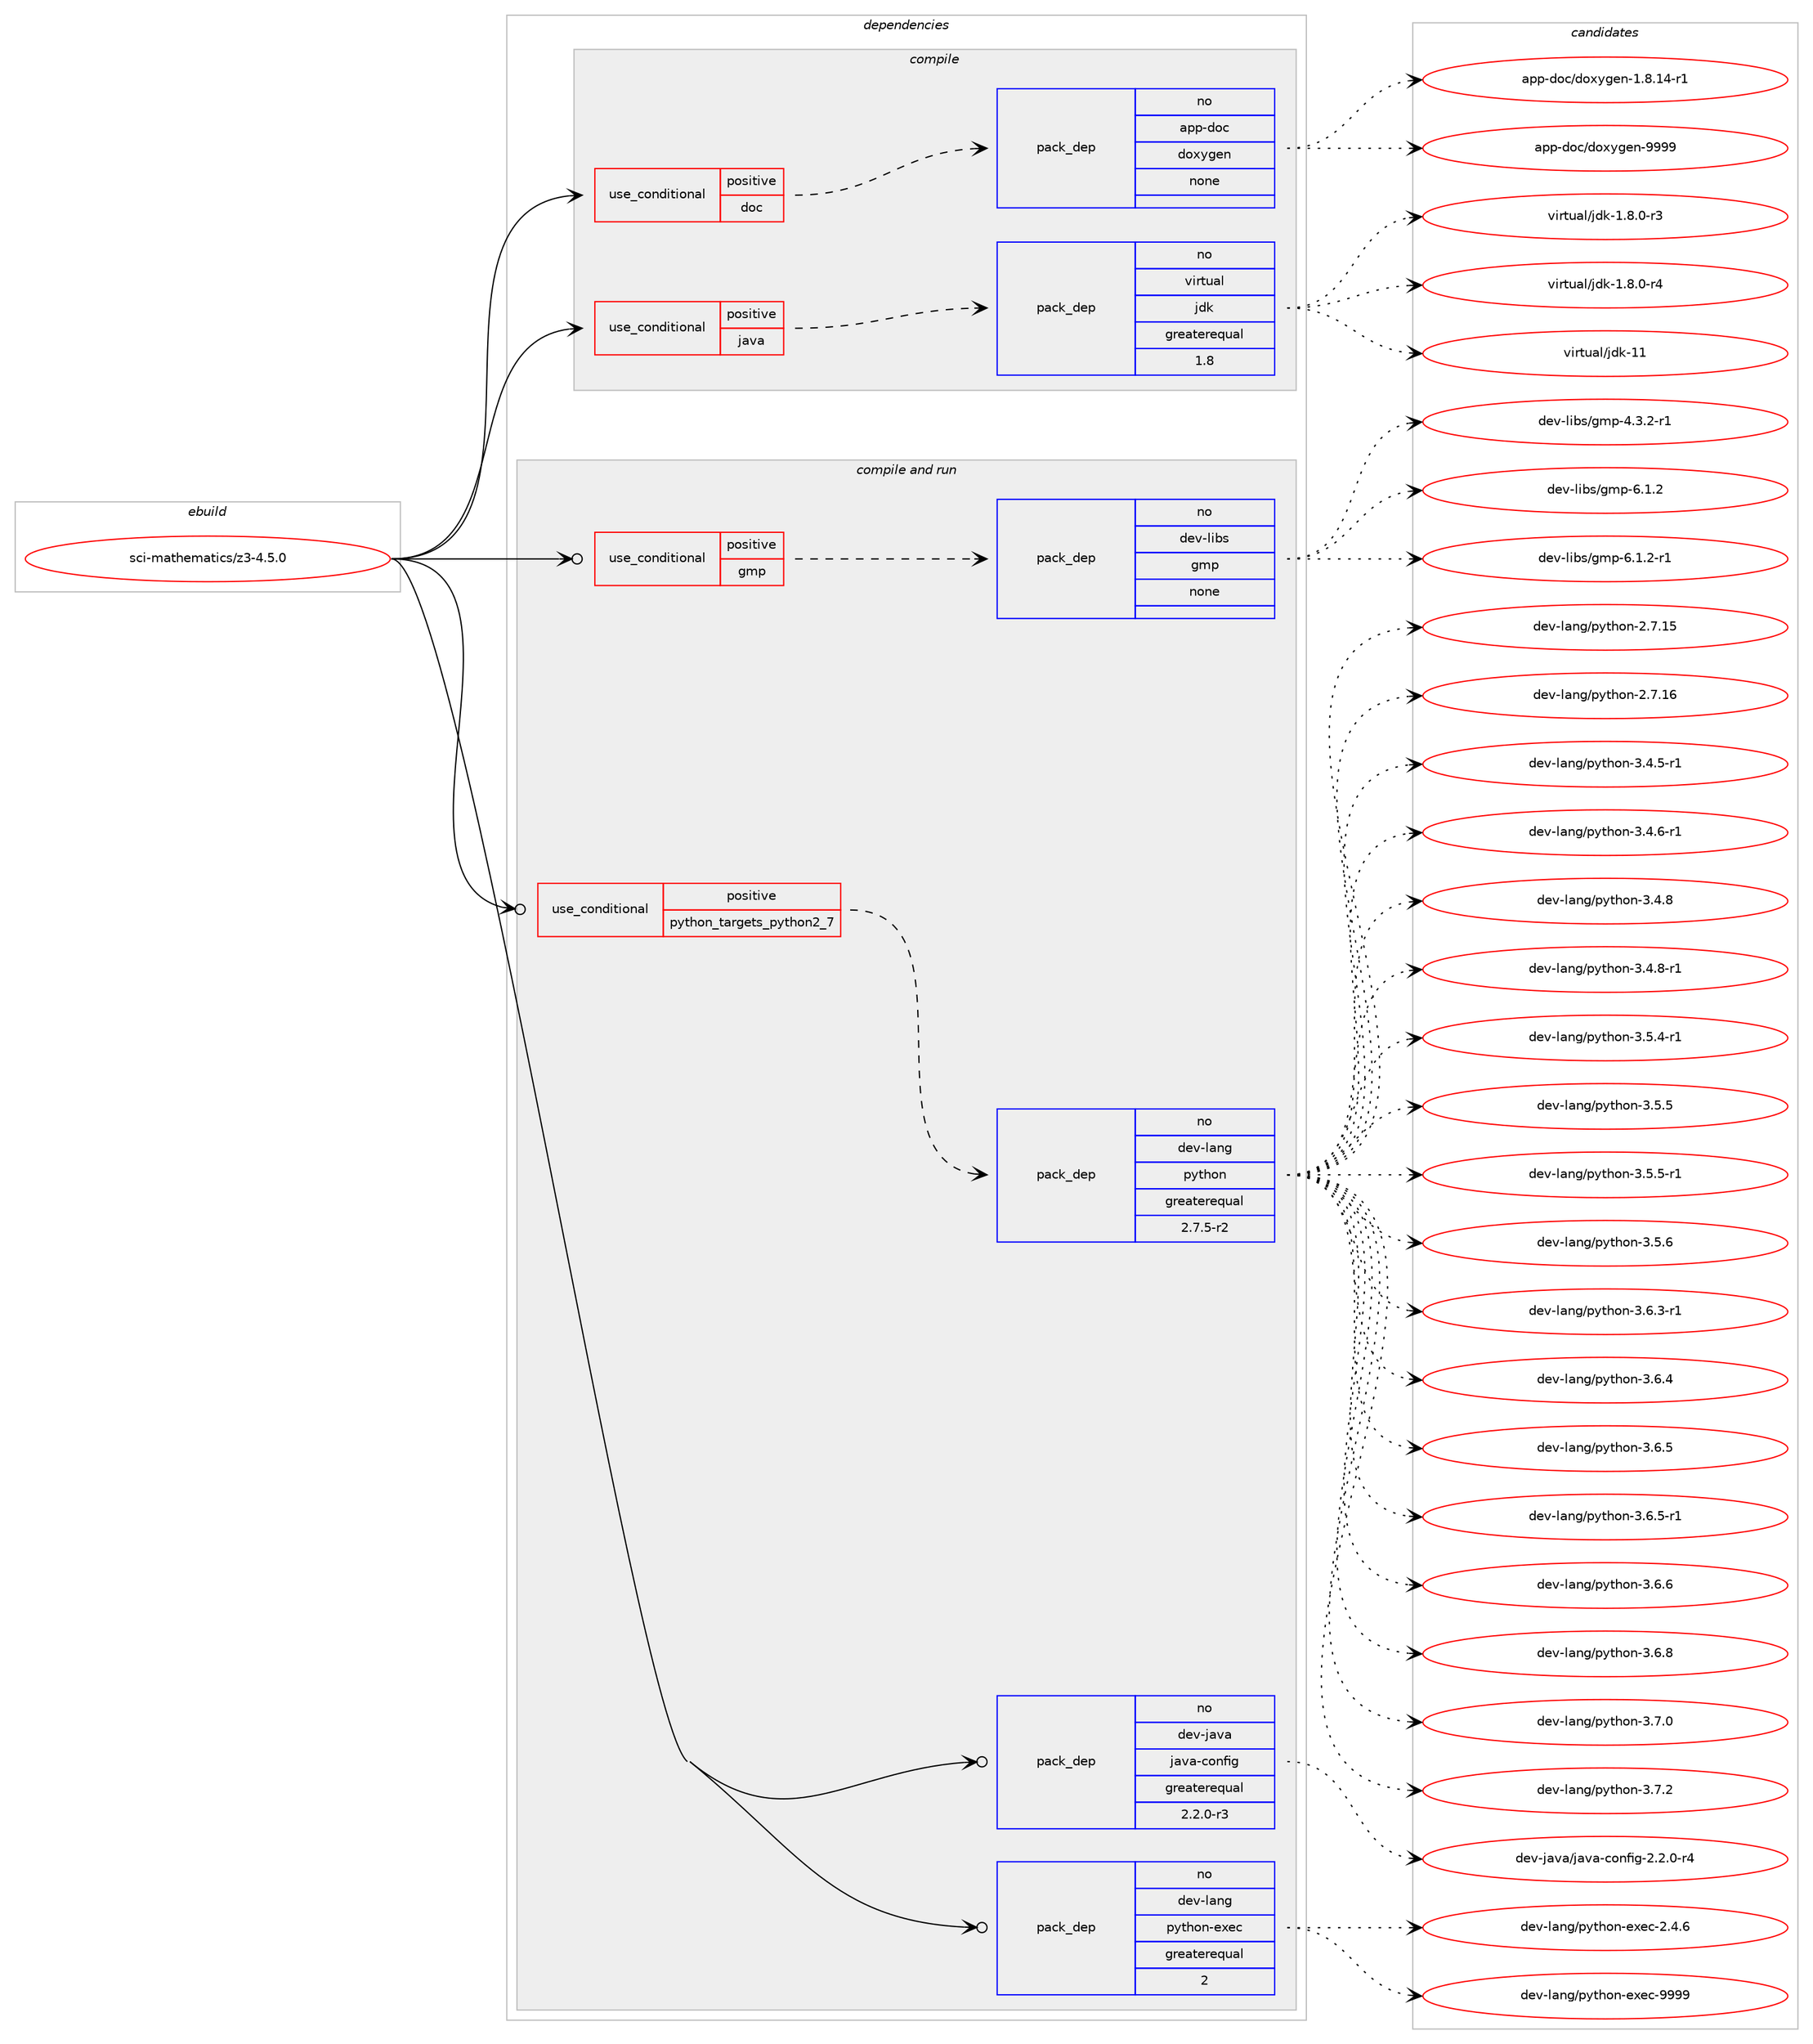 digraph prolog {

# *************
# Graph options
# *************

newrank=true;
concentrate=true;
compound=true;
graph [rankdir=LR,fontname=Helvetica,fontsize=10,ranksep=1.5];#, ranksep=2.5, nodesep=0.2];
edge  [arrowhead=vee];
node  [fontname=Helvetica,fontsize=10];

# **********
# The ebuild
# **********

subgraph cluster_leftcol {
color=gray;
rank=same;
label=<<i>ebuild</i>>;
id [label="sci-mathematics/z3-4.5.0", color=red, width=4, href="../sci-mathematics/z3-4.5.0.svg"];
}

# ****************
# The dependencies
# ****************

subgraph cluster_midcol {
color=gray;
label=<<i>dependencies</i>>;
subgraph cluster_compile {
fillcolor="#eeeeee";
style=filled;
label=<<i>compile</i>>;
subgraph cond454832 {
dependency1699540 [label=<<TABLE BORDER="0" CELLBORDER="1" CELLSPACING="0" CELLPADDING="4"><TR><TD ROWSPAN="3" CELLPADDING="10">use_conditional</TD></TR><TR><TD>positive</TD></TR><TR><TD>doc</TD></TR></TABLE>>, shape=none, color=red];
subgraph pack1216847 {
dependency1699541 [label=<<TABLE BORDER="0" CELLBORDER="1" CELLSPACING="0" CELLPADDING="4" WIDTH="220"><TR><TD ROWSPAN="6" CELLPADDING="30">pack_dep</TD></TR><TR><TD WIDTH="110">no</TD></TR><TR><TD>app-doc</TD></TR><TR><TD>doxygen</TD></TR><TR><TD>none</TD></TR><TR><TD></TD></TR></TABLE>>, shape=none, color=blue];
}
dependency1699540:e -> dependency1699541:w [weight=20,style="dashed",arrowhead="vee"];
}
id:e -> dependency1699540:w [weight=20,style="solid",arrowhead="vee"];
subgraph cond454833 {
dependency1699542 [label=<<TABLE BORDER="0" CELLBORDER="1" CELLSPACING="0" CELLPADDING="4"><TR><TD ROWSPAN="3" CELLPADDING="10">use_conditional</TD></TR><TR><TD>positive</TD></TR><TR><TD>java</TD></TR></TABLE>>, shape=none, color=red];
subgraph pack1216848 {
dependency1699543 [label=<<TABLE BORDER="0" CELLBORDER="1" CELLSPACING="0" CELLPADDING="4" WIDTH="220"><TR><TD ROWSPAN="6" CELLPADDING="30">pack_dep</TD></TR><TR><TD WIDTH="110">no</TD></TR><TR><TD>virtual</TD></TR><TR><TD>jdk</TD></TR><TR><TD>greaterequal</TD></TR><TR><TD>1.8</TD></TR></TABLE>>, shape=none, color=blue];
}
dependency1699542:e -> dependency1699543:w [weight=20,style="dashed",arrowhead="vee"];
}
id:e -> dependency1699542:w [weight=20,style="solid",arrowhead="vee"];
}
subgraph cluster_compileandrun {
fillcolor="#eeeeee";
style=filled;
label=<<i>compile and run</i>>;
subgraph cond454834 {
dependency1699544 [label=<<TABLE BORDER="0" CELLBORDER="1" CELLSPACING="0" CELLPADDING="4"><TR><TD ROWSPAN="3" CELLPADDING="10">use_conditional</TD></TR><TR><TD>positive</TD></TR><TR><TD>gmp</TD></TR></TABLE>>, shape=none, color=red];
subgraph pack1216849 {
dependency1699545 [label=<<TABLE BORDER="0" CELLBORDER="1" CELLSPACING="0" CELLPADDING="4" WIDTH="220"><TR><TD ROWSPAN="6" CELLPADDING="30">pack_dep</TD></TR><TR><TD WIDTH="110">no</TD></TR><TR><TD>dev-libs</TD></TR><TR><TD>gmp</TD></TR><TR><TD>none</TD></TR><TR><TD></TD></TR></TABLE>>, shape=none, color=blue];
}
dependency1699544:e -> dependency1699545:w [weight=20,style="dashed",arrowhead="vee"];
}
id:e -> dependency1699544:w [weight=20,style="solid",arrowhead="odotvee"];
subgraph cond454835 {
dependency1699546 [label=<<TABLE BORDER="0" CELLBORDER="1" CELLSPACING="0" CELLPADDING="4"><TR><TD ROWSPAN="3" CELLPADDING="10">use_conditional</TD></TR><TR><TD>positive</TD></TR><TR><TD>python_targets_python2_7</TD></TR></TABLE>>, shape=none, color=red];
subgraph pack1216850 {
dependency1699547 [label=<<TABLE BORDER="0" CELLBORDER="1" CELLSPACING="0" CELLPADDING="4" WIDTH="220"><TR><TD ROWSPAN="6" CELLPADDING="30">pack_dep</TD></TR><TR><TD WIDTH="110">no</TD></TR><TR><TD>dev-lang</TD></TR><TR><TD>python</TD></TR><TR><TD>greaterequal</TD></TR><TR><TD>2.7.5-r2</TD></TR></TABLE>>, shape=none, color=blue];
}
dependency1699546:e -> dependency1699547:w [weight=20,style="dashed",arrowhead="vee"];
}
id:e -> dependency1699546:w [weight=20,style="solid",arrowhead="odotvee"];
subgraph pack1216851 {
dependency1699548 [label=<<TABLE BORDER="0" CELLBORDER="1" CELLSPACING="0" CELLPADDING="4" WIDTH="220"><TR><TD ROWSPAN="6" CELLPADDING="30">pack_dep</TD></TR><TR><TD WIDTH="110">no</TD></TR><TR><TD>dev-java</TD></TR><TR><TD>java-config</TD></TR><TR><TD>greaterequal</TD></TR><TR><TD>2.2.0-r3</TD></TR></TABLE>>, shape=none, color=blue];
}
id:e -> dependency1699548:w [weight=20,style="solid",arrowhead="odotvee"];
subgraph pack1216852 {
dependency1699549 [label=<<TABLE BORDER="0" CELLBORDER="1" CELLSPACING="0" CELLPADDING="4" WIDTH="220"><TR><TD ROWSPAN="6" CELLPADDING="30">pack_dep</TD></TR><TR><TD WIDTH="110">no</TD></TR><TR><TD>dev-lang</TD></TR><TR><TD>python-exec</TD></TR><TR><TD>greaterequal</TD></TR><TR><TD>2</TD></TR></TABLE>>, shape=none, color=blue];
}
id:e -> dependency1699549:w [weight=20,style="solid",arrowhead="odotvee"];
}
subgraph cluster_run {
fillcolor="#eeeeee";
style=filled;
label=<<i>run</i>>;
}
}

# **************
# The candidates
# **************

subgraph cluster_choices {
rank=same;
color=gray;
label=<<i>candidates</i>>;

subgraph choice1216847 {
color=black;
nodesep=1;
choice97112112451001119947100111120121103101110454946564649524511449 [label="app-doc/doxygen-1.8.14-r1", color=red, width=4,href="../app-doc/doxygen-1.8.14-r1.svg"];
choice971121124510011199471001111201211031011104557575757 [label="app-doc/doxygen-9999", color=red, width=4,href="../app-doc/doxygen-9999.svg"];
dependency1699541:e -> choice97112112451001119947100111120121103101110454946564649524511449:w [style=dotted,weight="100"];
dependency1699541:e -> choice971121124510011199471001111201211031011104557575757:w [style=dotted,weight="100"];
}
subgraph choice1216848 {
color=black;
nodesep=1;
choice11810511411611797108471061001074549465646484511451 [label="virtual/jdk-1.8.0-r3", color=red, width=4,href="../virtual/jdk-1.8.0-r3.svg"];
choice11810511411611797108471061001074549465646484511452 [label="virtual/jdk-1.8.0-r4", color=red, width=4,href="../virtual/jdk-1.8.0-r4.svg"];
choice1181051141161179710847106100107454949 [label="virtual/jdk-11", color=red, width=4,href="../virtual/jdk-11.svg"];
dependency1699543:e -> choice11810511411611797108471061001074549465646484511451:w [style=dotted,weight="100"];
dependency1699543:e -> choice11810511411611797108471061001074549465646484511452:w [style=dotted,weight="100"];
dependency1699543:e -> choice1181051141161179710847106100107454949:w [style=dotted,weight="100"];
}
subgraph choice1216849 {
color=black;
nodesep=1;
choice1001011184510810598115471031091124552465146504511449 [label="dev-libs/gmp-4.3.2-r1", color=red, width=4,href="../dev-libs/gmp-4.3.2-r1.svg"];
choice100101118451081059811547103109112455446494650 [label="dev-libs/gmp-6.1.2", color=red, width=4,href="../dev-libs/gmp-6.1.2.svg"];
choice1001011184510810598115471031091124554464946504511449 [label="dev-libs/gmp-6.1.2-r1", color=red, width=4,href="../dev-libs/gmp-6.1.2-r1.svg"];
dependency1699545:e -> choice1001011184510810598115471031091124552465146504511449:w [style=dotted,weight="100"];
dependency1699545:e -> choice100101118451081059811547103109112455446494650:w [style=dotted,weight="100"];
dependency1699545:e -> choice1001011184510810598115471031091124554464946504511449:w [style=dotted,weight="100"];
}
subgraph choice1216850 {
color=black;
nodesep=1;
choice10010111845108971101034711212111610411111045504655464953 [label="dev-lang/python-2.7.15", color=red, width=4,href="../dev-lang/python-2.7.15.svg"];
choice10010111845108971101034711212111610411111045504655464954 [label="dev-lang/python-2.7.16", color=red, width=4,href="../dev-lang/python-2.7.16.svg"];
choice1001011184510897110103471121211161041111104551465246534511449 [label="dev-lang/python-3.4.5-r1", color=red, width=4,href="../dev-lang/python-3.4.5-r1.svg"];
choice1001011184510897110103471121211161041111104551465246544511449 [label="dev-lang/python-3.4.6-r1", color=red, width=4,href="../dev-lang/python-3.4.6-r1.svg"];
choice100101118451089711010347112121116104111110455146524656 [label="dev-lang/python-3.4.8", color=red, width=4,href="../dev-lang/python-3.4.8.svg"];
choice1001011184510897110103471121211161041111104551465246564511449 [label="dev-lang/python-3.4.8-r1", color=red, width=4,href="../dev-lang/python-3.4.8-r1.svg"];
choice1001011184510897110103471121211161041111104551465346524511449 [label="dev-lang/python-3.5.4-r1", color=red, width=4,href="../dev-lang/python-3.5.4-r1.svg"];
choice100101118451089711010347112121116104111110455146534653 [label="dev-lang/python-3.5.5", color=red, width=4,href="../dev-lang/python-3.5.5.svg"];
choice1001011184510897110103471121211161041111104551465346534511449 [label="dev-lang/python-3.5.5-r1", color=red, width=4,href="../dev-lang/python-3.5.5-r1.svg"];
choice100101118451089711010347112121116104111110455146534654 [label="dev-lang/python-3.5.6", color=red, width=4,href="../dev-lang/python-3.5.6.svg"];
choice1001011184510897110103471121211161041111104551465446514511449 [label="dev-lang/python-3.6.3-r1", color=red, width=4,href="../dev-lang/python-3.6.3-r1.svg"];
choice100101118451089711010347112121116104111110455146544652 [label="dev-lang/python-3.6.4", color=red, width=4,href="../dev-lang/python-3.6.4.svg"];
choice100101118451089711010347112121116104111110455146544653 [label="dev-lang/python-3.6.5", color=red, width=4,href="../dev-lang/python-3.6.5.svg"];
choice1001011184510897110103471121211161041111104551465446534511449 [label="dev-lang/python-3.6.5-r1", color=red, width=4,href="../dev-lang/python-3.6.5-r1.svg"];
choice100101118451089711010347112121116104111110455146544654 [label="dev-lang/python-3.6.6", color=red, width=4,href="../dev-lang/python-3.6.6.svg"];
choice100101118451089711010347112121116104111110455146544656 [label="dev-lang/python-3.6.8", color=red, width=4,href="../dev-lang/python-3.6.8.svg"];
choice100101118451089711010347112121116104111110455146554648 [label="dev-lang/python-3.7.0", color=red, width=4,href="../dev-lang/python-3.7.0.svg"];
choice100101118451089711010347112121116104111110455146554650 [label="dev-lang/python-3.7.2", color=red, width=4,href="../dev-lang/python-3.7.2.svg"];
dependency1699547:e -> choice10010111845108971101034711212111610411111045504655464953:w [style=dotted,weight="100"];
dependency1699547:e -> choice10010111845108971101034711212111610411111045504655464954:w [style=dotted,weight="100"];
dependency1699547:e -> choice1001011184510897110103471121211161041111104551465246534511449:w [style=dotted,weight="100"];
dependency1699547:e -> choice1001011184510897110103471121211161041111104551465246544511449:w [style=dotted,weight="100"];
dependency1699547:e -> choice100101118451089711010347112121116104111110455146524656:w [style=dotted,weight="100"];
dependency1699547:e -> choice1001011184510897110103471121211161041111104551465246564511449:w [style=dotted,weight="100"];
dependency1699547:e -> choice1001011184510897110103471121211161041111104551465346524511449:w [style=dotted,weight="100"];
dependency1699547:e -> choice100101118451089711010347112121116104111110455146534653:w [style=dotted,weight="100"];
dependency1699547:e -> choice1001011184510897110103471121211161041111104551465346534511449:w [style=dotted,weight="100"];
dependency1699547:e -> choice100101118451089711010347112121116104111110455146534654:w [style=dotted,weight="100"];
dependency1699547:e -> choice1001011184510897110103471121211161041111104551465446514511449:w [style=dotted,weight="100"];
dependency1699547:e -> choice100101118451089711010347112121116104111110455146544652:w [style=dotted,weight="100"];
dependency1699547:e -> choice100101118451089711010347112121116104111110455146544653:w [style=dotted,weight="100"];
dependency1699547:e -> choice1001011184510897110103471121211161041111104551465446534511449:w [style=dotted,weight="100"];
dependency1699547:e -> choice100101118451089711010347112121116104111110455146544654:w [style=dotted,weight="100"];
dependency1699547:e -> choice100101118451089711010347112121116104111110455146544656:w [style=dotted,weight="100"];
dependency1699547:e -> choice100101118451089711010347112121116104111110455146554648:w [style=dotted,weight="100"];
dependency1699547:e -> choice100101118451089711010347112121116104111110455146554650:w [style=dotted,weight="100"];
}
subgraph choice1216851 {
color=black;
nodesep=1;
choice10010111845106971189747106971189745991111101021051034550465046484511452 [label="dev-java/java-config-2.2.0-r4", color=red, width=4,href="../dev-java/java-config-2.2.0-r4.svg"];
dependency1699548:e -> choice10010111845106971189747106971189745991111101021051034550465046484511452:w [style=dotted,weight="100"];
}
subgraph choice1216852 {
color=black;
nodesep=1;
choice1001011184510897110103471121211161041111104510112010199455046524654 [label="dev-lang/python-exec-2.4.6", color=red, width=4,href="../dev-lang/python-exec-2.4.6.svg"];
choice10010111845108971101034711212111610411111045101120101994557575757 [label="dev-lang/python-exec-9999", color=red, width=4,href="../dev-lang/python-exec-9999.svg"];
dependency1699549:e -> choice1001011184510897110103471121211161041111104510112010199455046524654:w [style=dotted,weight="100"];
dependency1699549:e -> choice10010111845108971101034711212111610411111045101120101994557575757:w [style=dotted,weight="100"];
}
}

}
